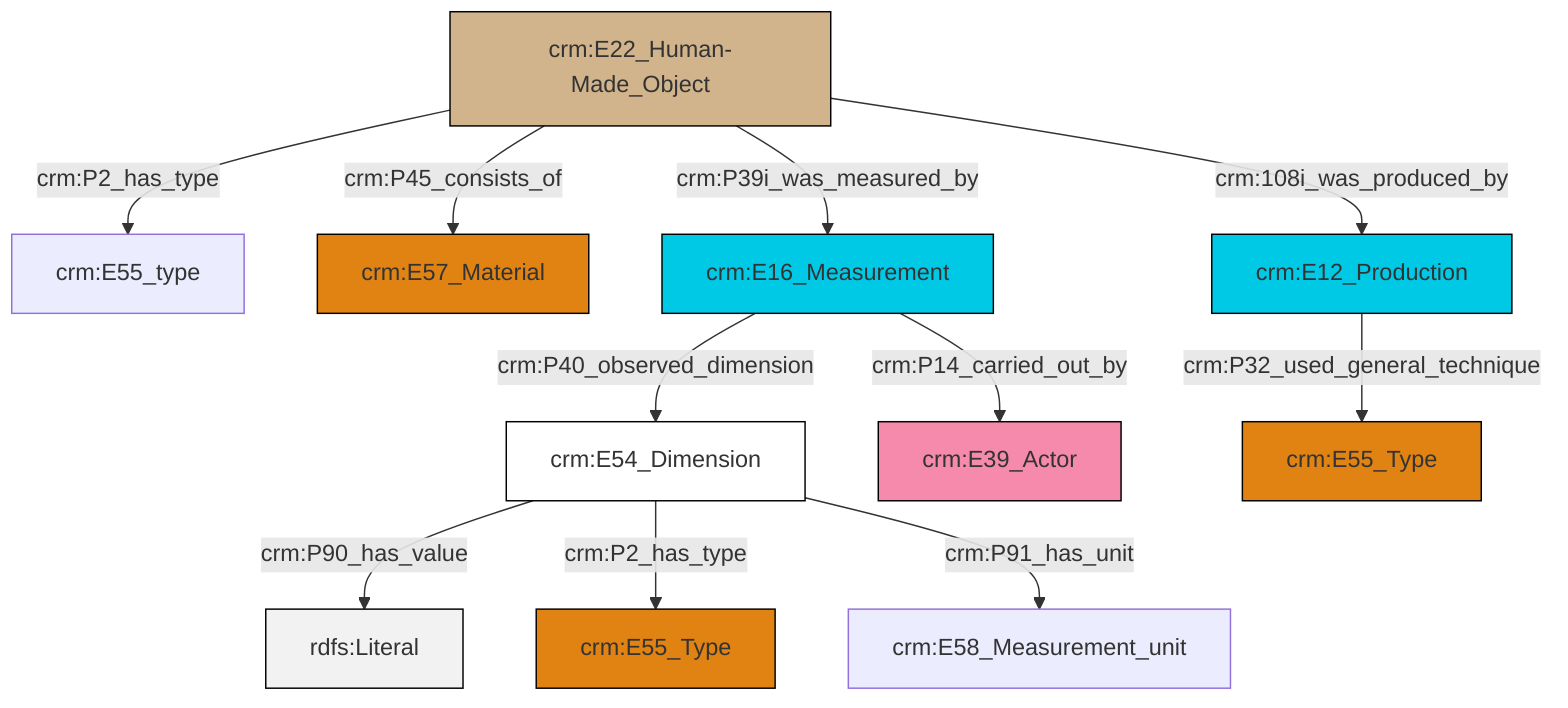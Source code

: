 graph TD
classDef Literal fill:#f2f2f2,stroke:#000000;
classDef CRM_Entity fill:#FFFFFF,stroke:#000000;
classDef Temporal_Entity fill:#00C9E6, stroke:#000000;
classDef Type fill:#E18312, stroke:#000000;
classDef Time-Span fill:#2C9C91, stroke:#000000;
classDef Appellation fill:#FFEB7F, stroke:#000000;
classDef Place fill:#008836, stroke:#000000;
classDef Persistent_Item fill:#B266B2, stroke:#000000;
classDef Conceptual_Object fill:#FFD700, stroke:#000000;
classDef Physical_Thing fill:#D2B48C, stroke:#000000;
classDef Actor fill:#f58aad, stroke:#000000;
classDef PC_Classes fill:#4ce600, stroke:#000000;
classDef Multi fill:#cccccc,stroke:#000000;

2["crm:E54_Dimension"]:::CRM_Entity -->|crm:P90_has_value| 3[rdfs:Literal]:::Literal
6["crm:E22_Human-Made_Object"]:::Physical_Thing -->|crm:P39i_was_measured_by| 7["crm:E16_Measurement"]:::Temporal_Entity
6["crm:E22_Human-Made_Object"]:::Physical_Thing -->|crm:108i_was_produced_by| 8["crm:E12_Production"]:::Temporal_Entity
2["crm:E54_Dimension"]:::CRM_Entity -->|crm:P2_has_type| 9["crm:E55_Type"]:::Type
6["crm:E22_Human-Made_Object"]:::Physical_Thing -->|crm:P45_consists_of| 4["crm:E57_Material"]:::Type
6["crm:E22_Human-Made_Object"]:::Physical_Thing -->|crm:P2_has_type| 0["crm:E55_type"]:::Default
7["crm:E16_Measurement"]:::Temporal_Entity -->|crm:P14_carried_out_by| 13["crm:E39_Actor"]:::Actor
2["crm:E54_Dimension"]:::CRM_Entity -->|crm:P91_has_unit| 17["crm:E58_Measurement_unit"]:::Default
8["crm:E12_Production"]:::Temporal_Entity -->|crm:P32_used_general_technique| 18["crm:E55_Type"]:::Type
7["crm:E16_Measurement"]:::Temporal_Entity -->|crm:P40_observed_dimension| 2["crm:E54_Dimension"]:::CRM_Entity